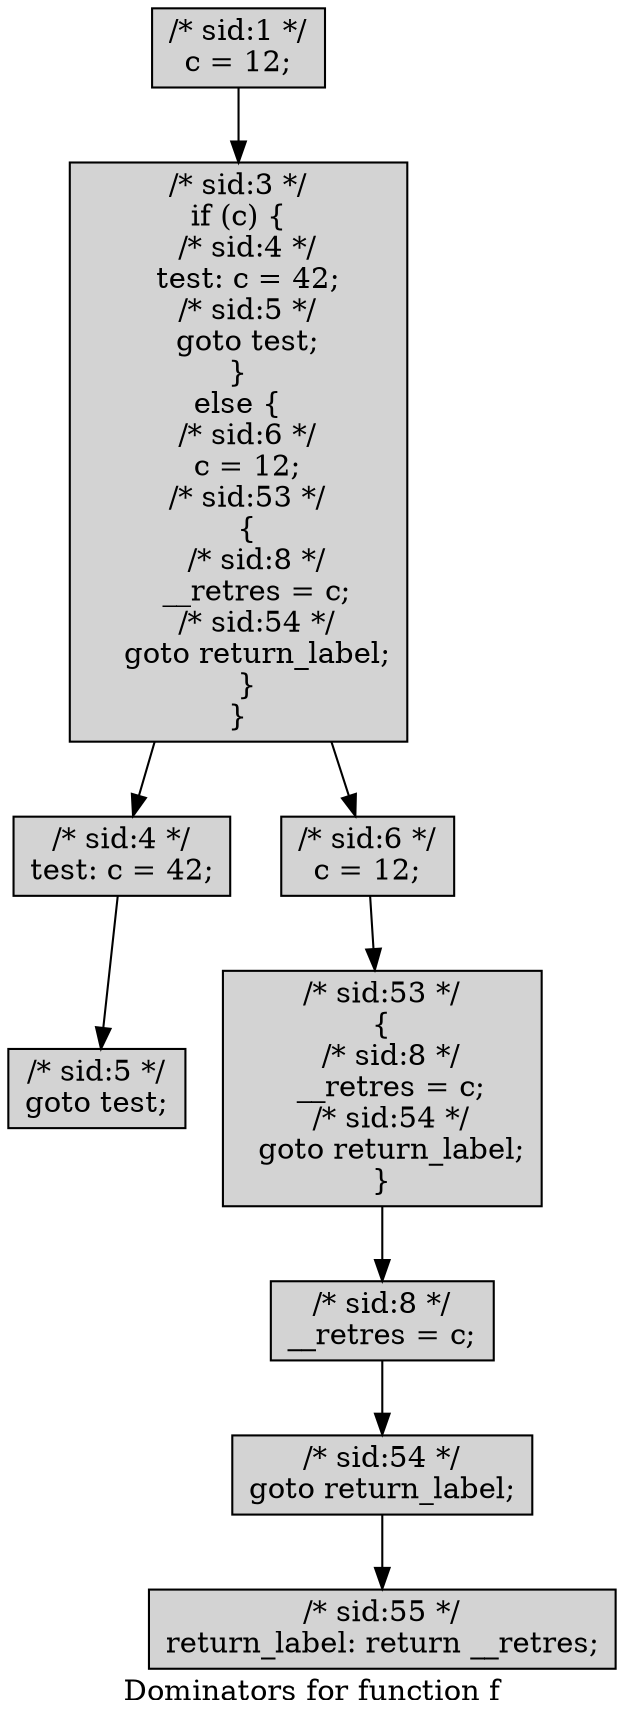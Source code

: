 digraph G {
  label="Dominators for function f";
  node [shape=box, style="filled", ];
  1 [label="/* sid:1 */
c = 12;", ];
  3 [label="/* sid:3 */
if (c) {
  /* sid:4 */
  test: c = 42;
  /* sid:5 */
  goto test;
}
else {
  /* sid:6 */
  c = 12;
  /* sid:53 */
  {
    /* sid:8 */
    __retres = c;
    /* sid:54 */
    goto return_label;
  }
}",
     ];
  4 [label="/* sid:4 */
test: c = 42;", ];
  53 [label="/* sid:53 */
{
  /* sid:8 */
  __retres = c;
  /* sid:54 */
  goto return_label;
}",
      ];
  5 [label="/* sid:5 */
goto test;", ];
  54 [label="/* sid:54 */
goto return_label;", ];
  6 [label="/* sid:6 */
c = 12;", ];
  55 [label="/* sid:55 */
return_label: return __retres;", ];
  8 [label="/* sid:8 */
__retres = c;", ];
  
  
  1 -> 3;
  3 -> 4;
  6 -> 53;
  4 -> 5;
  8 -> 54;
  3 -> 6;
  54 -> 55;
  53 -> 8;
  
  }
